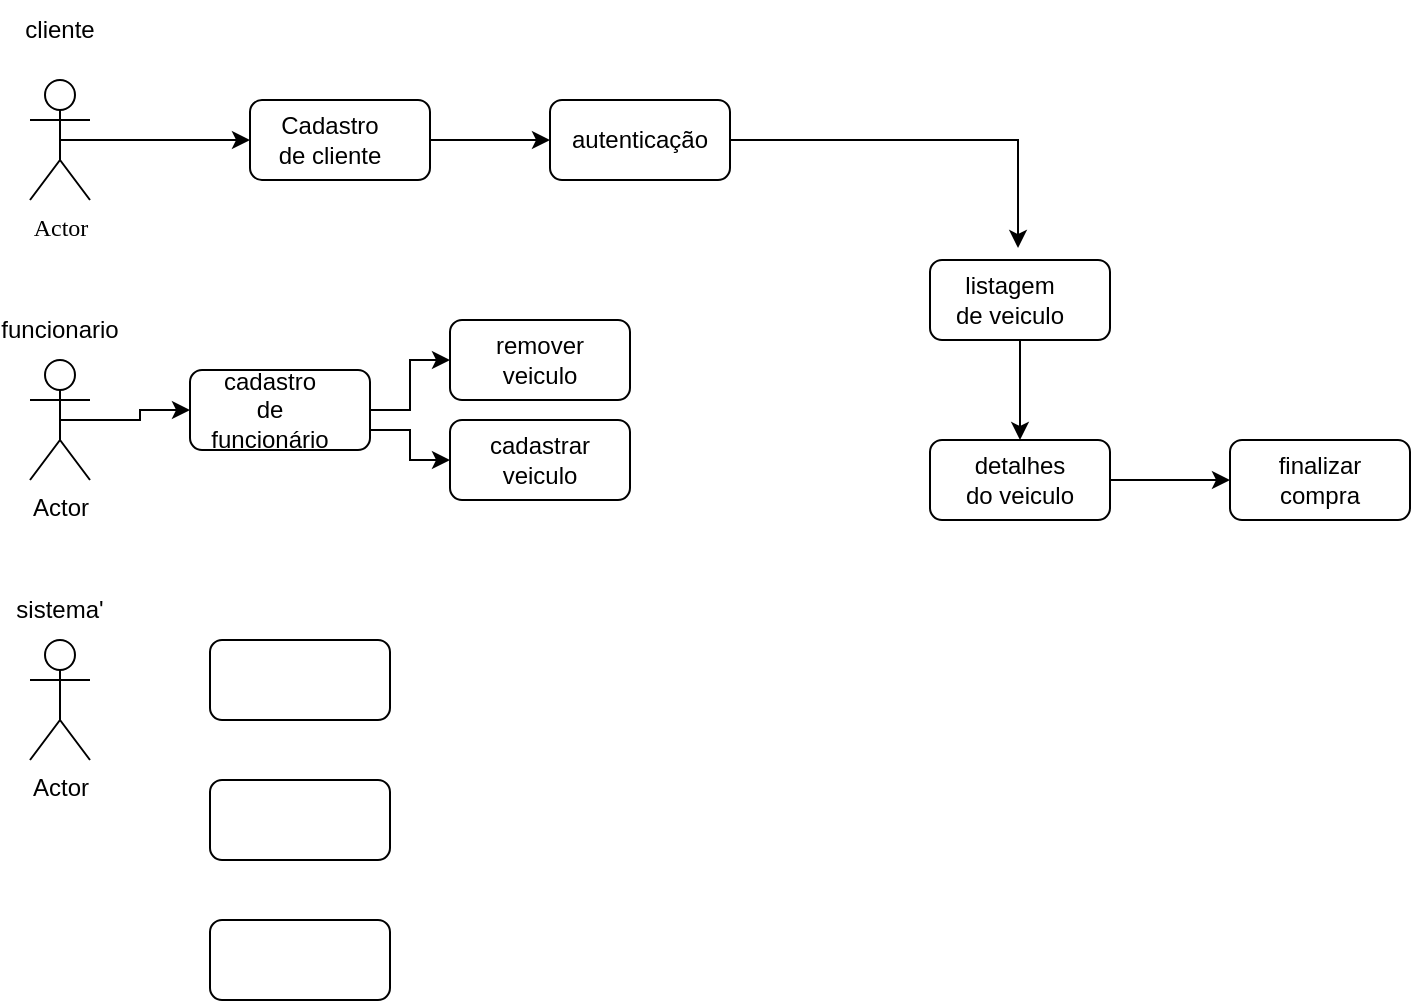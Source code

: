 <mxfile version="21.7.5" type="github">
  <diagram name="Página-1" id="NQMU4q9Y0qhl5RLSYpsB">
    <mxGraphModel dx="839" dy="495" grid="1" gridSize="10" guides="1" tooltips="1" connect="1" arrows="1" fold="1" page="1" pageScale="1" pageWidth="827" pageHeight="1169" background="none" math="0" shadow="0">
      <root>
        <mxCell id="0" />
        <mxCell id="1" parent="0" />
        <mxCell id="_uhXP9nkxPzXgoTqkXI8-1" value="Actor" style="shape=umlActor;verticalLabelPosition=bottom;verticalAlign=top;html=1;outlineConnect=0;fillStyle=auto;" vertex="1" parent="1">
          <mxGeometry x="120" y="350" width="30" height="60" as="geometry" />
        </mxCell>
        <mxCell id="_uhXP9nkxPzXgoTqkXI8-49" style="edgeStyle=orthogonalEdgeStyle;rounded=0;orthogonalLoop=1;jettySize=auto;html=1;exitX=0.5;exitY=0.5;exitDx=0;exitDy=0;exitPerimeter=0;entryX=0;entryY=0.5;entryDx=0;entryDy=0;" edge="1" parent="1" source="_uhXP9nkxPzXgoTqkXI8-2" target="_uhXP9nkxPzXgoTqkXI8-47">
          <mxGeometry relative="1" as="geometry" />
        </mxCell>
        <mxCell id="_uhXP9nkxPzXgoTqkXI8-2" value="Actor" style="shape=umlActor;verticalLabelPosition=bottom;verticalAlign=top;html=1;outlineConnect=0;" vertex="1" parent="1">
          <mxGeometry x="120" y="210" width="30" height="60" as="geometry" />
        </mxCell>
        <mxCell id="_uhXP9nkxPzXgoTqkXI8-10" style="edgeStyle=orthogonalEdgeStyle;rounded=0;orthogonalLoop=1;jettySize=auto;html=1;exitX=0.5;exitY=0.5;exitDx=0;exitDy=0;exitPerimeter=0;" edge="1" parent="1" source="_uhXP9nkxPzXgoTqkXI8-4" target="_uhXP9nkxPzXgoTqkXI8-9">
          <mxGeometry relative="1" as="geometry" />
        </mxCell>
        <mxCell id="_uhXP9nkxPzXgoTqkXI8-4" value="Actor" style="shape=umlActor;verticalLabelPosition=bottom;verticalAlign=top;html=1;outlineConnect=0;gradientColor=none;fontFamily=cliente;fillStyle=auto;" vertex="1" parent="1">
          <mxGeometry x="120" y="70" width="30" height="60" as="geometry" />
        </mxCell>
        <mxCell id="_uhXP9nkxPzXgoTqkXI8-14" style="edgeStyle=orthogonalEdgeStyle;rounded=0;orthogonalLoop=1;jettySize=auto;html=1;exitX=1;exitY=0.5;exitDx=0;exitDy=0;entryX=0;entryY=0.5;entryDx=0;entryDy=0;" edge="1" parent="1" source="_uhXP9nkxPzXgoTqkXI8-9" target="_uhXP9nkxPzXgoTqkXI8-13">
          <mxGeometry relative="1" as="geometry" />
        </mxCell>
        <mxCell id="_uhXP9nkxPzXgoTqkXI8-9" value="" style="rounded=1;whiteSpace=wrap;html=1;" vertex="1" parent="1">
          <mxGeometry x="230" y="80" width="90" height="40" as="geometry" />
        </mxCell>
        <mxCell id="_uhXP9nkxPzXgoTqkXI8-11" value="Cadastro de cliente" style="text;html=1;strokeColor=none;fillColor=none;align=center;verticalAlign=middle;whiteSpace=wrap;rounded=0;" vertex="1" parent="1">
          <mxGeometry x="240" y="85" width="60" height="30" as="geometry" />
        </mxCell>
        <mxCell id="_uhXP9nkxPzXgoTqkXI8-18" style="edgeStyle=orthogonalEdgeStyle;rounded=0;orthogonalLoop=1;jettySize=auto;html=1;exitX=1;exitY=0.5;exitDx=0;exitDy=0;entryX=0.489;entryY=-0.15;entryDx=0;entryDy=0;entryPerimeter=0;" edge="1" parent="1" source="_uhXP9nkxPzXgoTqkXI8-13" target="_uhXP9nkxPzXgoTqkXI8-17">
          <mxGeometry relative="1" as="geometry" />
        </mxCell>
        <mxCell id="_uhXP9nkxPzXgoTqkXI8-13" value="" style="rounded=1;whiteSpace=wrap;html=1;" vertex="1" parent="1">
          <mxGeometry x="380" y="80" width="90" height="40" as="geometry" />
        </mxCell>
        <mxCell id="_uhXP9nkxPzXgoTqkXI8-15" value="autenticação" style="text;html=1;strokeColor=none;fillColor=none;align=center;verticalAlign=middle;whiteSpace=wrap;rounded=0;" vertex="1" parent="1">
          <mxGeometry x="395" y="85" width="60" height="30" as="geometry" />
        </mxCell>
        <mxCell id="_uhXP9nkxPzXgoTqkXI8-24" style="edgeStyle=orthogonalEdgeStyle;rounded=0;orthogonalLoop=1;jettySize=auto;html=1;exitX=0.5;exitY=1;exitDx=0;exitDy=0;entryX=0.5;entryY=0;entryDx=0;entryDy=0;" edge="1" parent="1" source="_uhXP9nkxPzXgoTqkXI8-17" target="_uhXP9nkxPzXgoTqkXI8-21">
          <mxGeometry relative="1" as="geometry" />
        </mxCell>
        <mxCell id="_uhXP9nkxPzXgoTqkXI8-17" value="" style="rounded=1;whiteSpace=wrap;html=1;" vertex="1" parent="1">
          <mxGeometry x="570" y="160" width="90" height="40" as="geometry" />
        </mxCell>
        <mxCell id="_uhXP9nkxPzXgoTqkXI8-19" value="listagem de veiculo" style="text;html=1;strokeColor=none;fillColor=none;align=center;verticalAlign=middle;whiteSpace=wrap;rounded=0;" vertex="1" parent="1">
          <mxGeometry x="580" y="165" width="60" height="30" as="geometry" />
        </mxCell>
        <mxCell id="_uhXP9nkxPzXgoTqkXI8-43" style="edgeStyle=orthogonalEdgeStyle;rounded=0;orthogonalLoop=1;jettySize=auto;html=1;exitX=1;exitY=0.5;exitDx=0;exitDy=0;entryX=0;entryY=0.5;entryDx=0;entryDy=0;" edge="1" parent="1" source="_uhXP9nkxPzXgoTqkXI8-21" target="_uhXP9nkxPzXgoTqkXI8-42">
          <mxGeometry relative="1" as="geometry" />
        </mxCell>
        <mxCell id="_uhXP9nkxPzXgoTqkXI8-21" value="" style="rounded=1;whiteSpace=wrap;html=1;" vertex="1" parent="1">
          <mxGeometry x="570" y="250" width="90" height="40" as="geometry" />
        </mxCell>
        <mxCell id="_uhXP9nkxPzXgoTqkXI8-22" value="detalhes do veiculo" style="text;html=1;strokeColor=none;fillColor=none;align=center;verticalAlign=middle;whiteSpace=wrap;rounded=0;" vertex="1" parent="1">
          <mxGeometry x="585" y="255" width="60" height="30" as="geometry" />
        </mxCell>
        <mxCell id="_uhXP9nkxPzXgoTqkXI8-29" value="cliente" style="text;html=1;strokeColor=none;fillColor=none;align=center;verticalAlign=middle;whiteSpace=wrap;rounded=0;" vertex="1" parent="1">
          <mxGeometry x="105" y="30" width="60" height="30" as="geometry" />
        </mxCell>
        <mxCell id="_uhXP9nkxPzXgoTqkXI8-31" value="funcionario" style="text;html=1;strokeColor=none;fillColor=none;align=center;verticalAlign=middle;whiteSpace=wrap;rounded=0;" vertex="1" parent="1">
          <mxGeometry x="105" y="180" width="60" height="30" as="geometry" />
        </mxCell>
        <mxCell id="_uhXP9nkxPzXgoTqkXI8-32" value="sistema&#39;" style="text;html=1;strokeColor=none;fillColor=none;align=center;verticalAlign=middle;whiteSpace=wrap;rounded=0;" vertex="1" parent="1">
          <mxGeometry x="105" y="320" width="60" height="30" as="geometry" />
        </mxCell>
        <mxCell id="_uhXP9nkxPzXgoTqkXI8-34" value="" style="rounded=1;whiteSpace=wrap;html=1;" vertex="1" parent="1">
          <mxGeometry x="330" y="240" width="90" height="40" as="geometry" />
        </mxCell>
        <mxCell id="_uhXP9nkxPzXgoTqkXI8-35" value="cadastrar veiculo" style="text;html=1;strokeColor=none;fillColor=none;align=center;verticalAlign=middle;whiteSpace=wrap;rounded=0;" vertex="1" parent="1">
          <mxGeometry x="345" y="245" width="60" height="30" as="geometry" />
        </mxCell>
        <mxCell id="_uhXP9nkxPzXgoTqkXI8-37" value="" style="rounded=1;whiteSpace=wrap;html=1;" vertex="1" parent="1">
          <mxGeometry x="330" y="190" width="90" height="40" as="geometry" />
        </mxCell>
        <mxCell id="_uhXP9nkxPzXgoTqkXI8-38" value="remover veiculo" style="text;html=1;strokeColor=none;fillColor=none;align=center;verticalAlign=middle;whiteSpace=wrap;rounded=0;" vertex="1" parent="1">
          <mxGeometry x="345" y="195" width="60" height="30" as="geometry" />
        </mxCell>
        <mxCell id="_uhXP9nkxPzXgoTqkXI8-42" value="" style="rounded=1;whiteSpace=wrap;html=1;" vertex="1" parent="1">
          <mxGeometry x="720" y="250" width="90" height="40" as="geometry" />
        </mxCell>
        <mxCell id="_uhXP9nkxPzXgoTqkXI8-44" value="finalizar compra" style="text;html=1;strokeColor=none;fillColor=none;align=center;verticalAlign=middle;whiteSpace=wrap;rounded=0;" vertex="1" parent="1">
          <mxGeometry x="735" y="255" width="60" height="30" as="geometry" />
        </mxCell>
        <mxCell id="_uhXP9nkxPzXgoTqkXI8-50" style="edgeStyle=orthogonalEdgeStyle;rounded=0;orthogonalLoop=1;jettySize=auto;html=1;exitX=1;exitY=0.5;exitDx=0;exitDy=0;entryX=0;entryY=0.5;entryDx=0;entryDy=0;" edge="1" parent="1" source="_uhXP9nkxPzXgoTqkXI8-47" target="_uhXP9nkxPzXgoTqkXI8-37">
          <mxGeometry relative="1" as="geometry" />
        </mxCell>
        <mxCell id="_uhXP9nkxPzXgoTqkXI8-51" style="edgeStyle=orthogonalEdgeStyle;rounded=0;orthogonalLoop=1;jettySize=auto;html=1;exitX=1;exitY=0.75;exitDx=0;exitDy=0;entryX=0;entryY=0.5;entryDx=0;entryDy=0;" edge="1" parent="1" source="_uhXP9nkxPzXgoTqkXI8-47" target="_uhXP9nkxPzXgoTqkXI8-34">
          <mxGeometry relative="1" as="geometry" />
        </mxCell>
        <mxCell id="_uhXP9nkxPzXgoTqkXI8-47" value="" style="rounded=1;whiteSpace=wrap;html=1;" vertex="1" parent="1">
          <mxGeometry x="200" y="215" width="90" height="40" as="geometry" />
        </mxCell>
        <mxCell id="_uhXP9nkxPzXgoTqkXI8-48" value="cadastro de funcionário" style="text;html=1;strokeColor=none;fillColor=none;align=center;verticalAlign=middle;whiteSpace=wrap;rounded=0;" vertex="1" parent="1">
          <mxGeometry x="210" y="220" width="60" height="30" as="geometry" />
        </mxCell>
        <mxCell id="_uhXP9nkxPzXgoTqkXI8-53" value="" style="rounded=1;whiteSpace=wrap;html=1;" vertex="1" parent="1">
          <mxGeometry x="210" y="350" width="90" height="40" as="geometry" />
        </mxCell>
        <mxCell id="_uhXP9nkxPzXgoTqkXI8-54" value="" style="rounded=1;whiteSpace=wrap;html=1;" vertex="1" parent="1">
          <mxGeometry x="210" y="420" width="90" height="40" as="geometry" />
        </mxCell>
        <mxCell id="_uhXP9nkxPzXgoTqkXI8-55" value="" style="rounded=1;whiteSpace=wrap;html=1;" vertex="1" parent="1">
          <mxGeometry x="210" y="490" width="90" height="40" as="geometry" />
        </mxCell>
      </root>
    </mxGraphModel>
  </diagram>
</mxfile>
